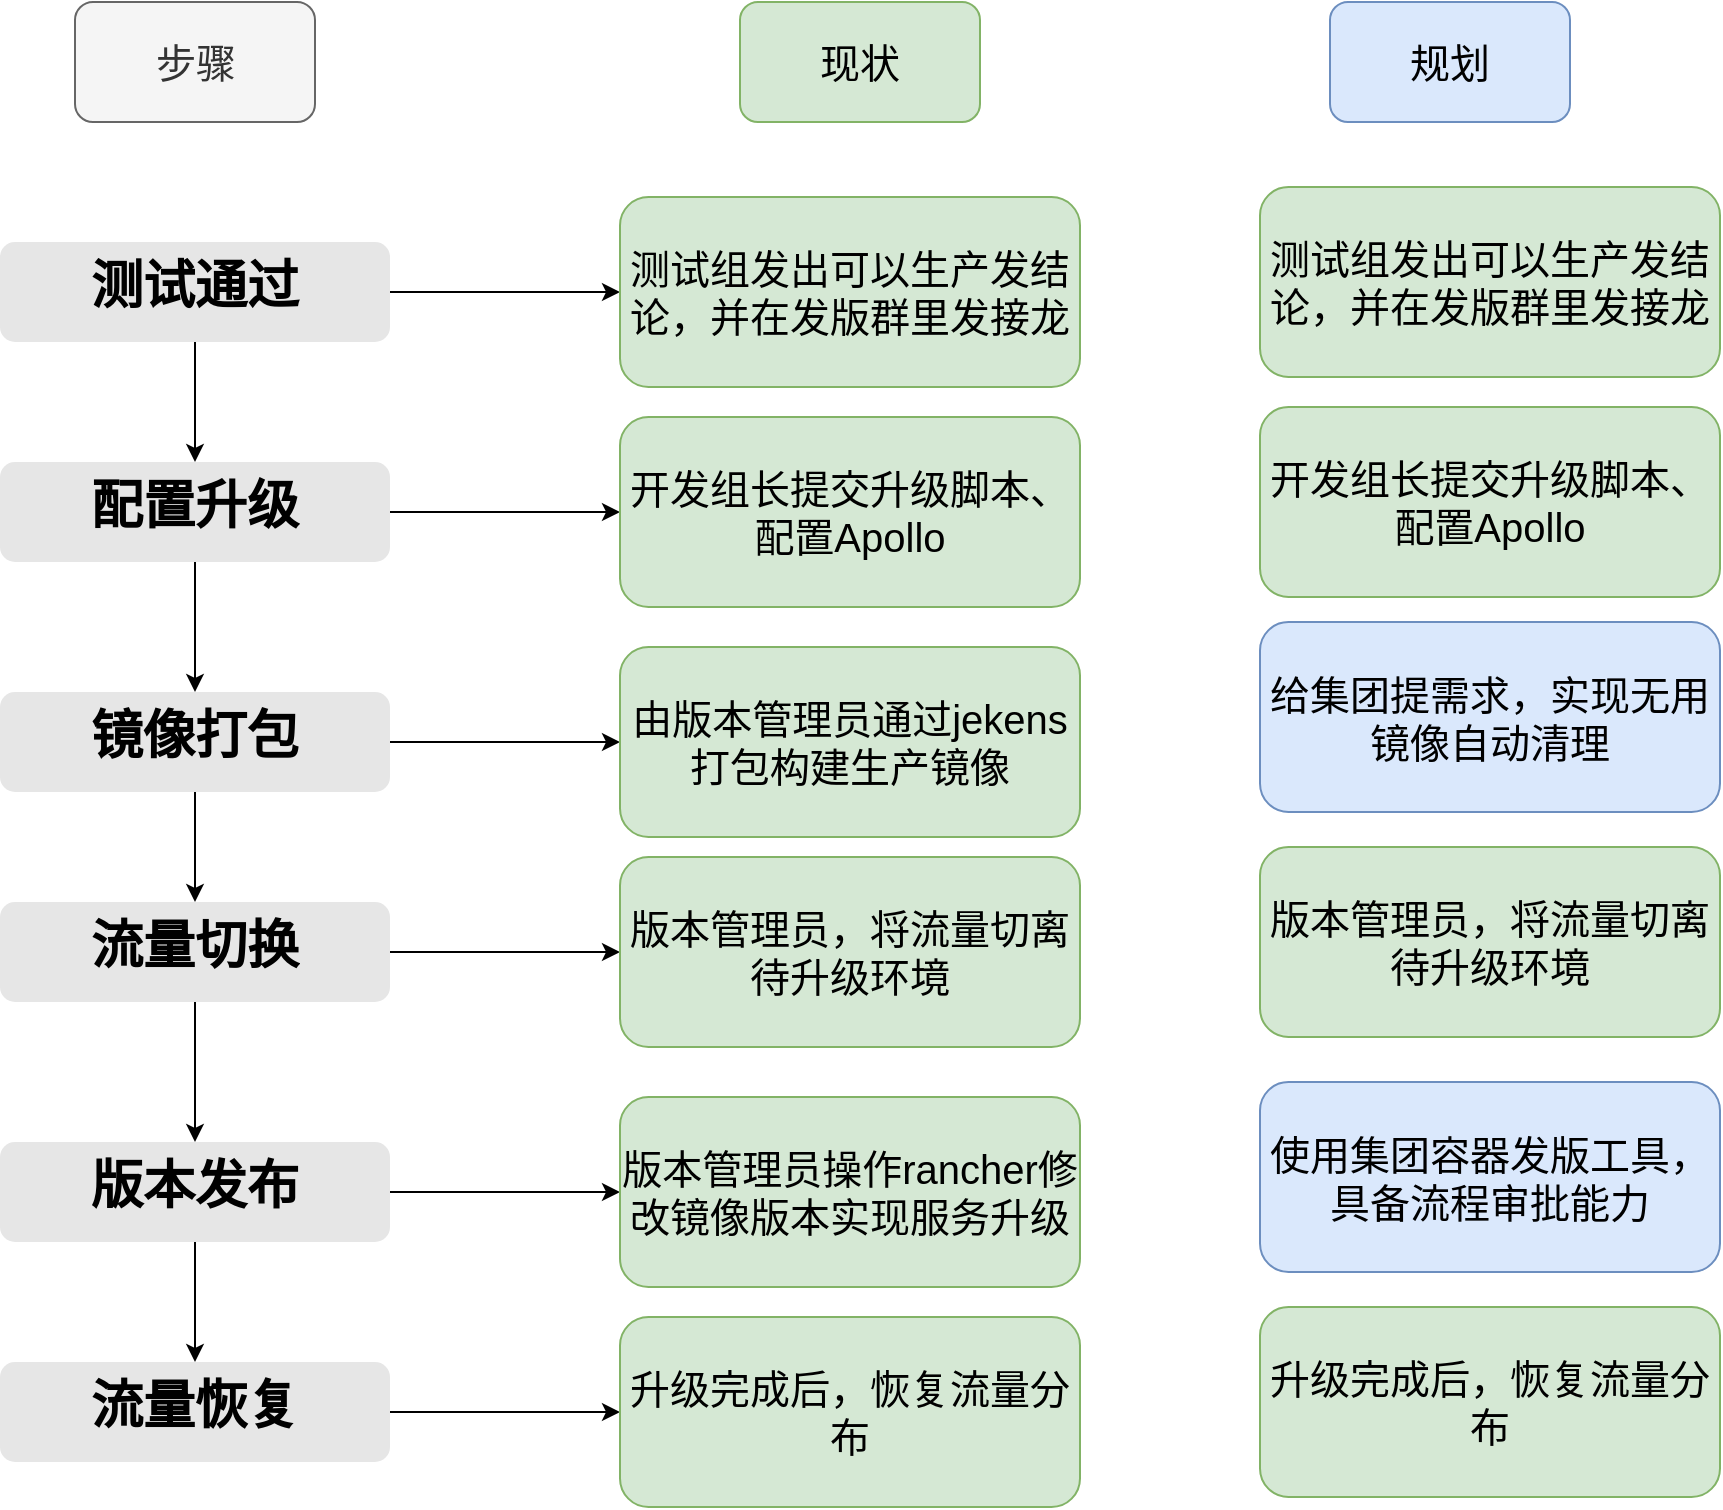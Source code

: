 <mxfile version="24.7.13" pages="2">
  <diagram name="Page-1" id="82e54ff1-d628-8f03-85c4-9753963a91cd">
    <mxGraphModel dx="2893" dy="910" grid="1" gridSize="10" guides="1" tooltips="1" connect="1" arrows="1" fold="1" page="1" pageScale="1" pageWidth="1100" pageHeight="850" background="#ffffff" math="0" shadow="0">
      <root>
        <mxCell id="0" />
        <mxCell id="1" parent="0" />
        <mxCell id="rip66BA0ASYzhw-7HGAd-47" value="" style="edgeStyle=orthogonalEdgeStyle;rounded=0;orthogonalLoop=1;jettySize=auto;html=1;" edge="1" parent="1" source="rip66BA0ASYzhw-7HGAd-4" target="rip66BA0ASYzhw-7HGAd-42">
          <mxGeometry relative="1" as="geometry" />
        </mxCell>
        <mxCell id="rip66BA0ASYzhw-7HGAd-61" style="edgeStyle=orthogonalEdgeStyle;rounded=0;orthogonalLoop=1;jettySize=auto;html=1;" edge="1" parent="1" source="rip66BA0ASYzhw-7HGAd-4" target="rip66BA0ASYzhw-7HGAd-60">
          <mxGeometry relative="1" as="geometry" />
        </mxCell>
        <mxCell id="rip66BA0ASYzhw-7HGAd-4" value="&lt;h1&gt;测试通过&lt;/h1&gt;&lt;h1&gt;&lt;p style=&quot;font-size: 13px; font-weight: 400;&quot;&gt;&lt;br&gt;&lt;/p&gt;&lt;/h1&gt;" style="text;html=1;spacing=5;spacingTop=-20;whiteSpace=wrap;overflow=hidden;strokeColor=none;strokeWidth=3;fillColor=#E6E6E6;fontSize=13;fontColor=#000000;align=center;rounded=1;" vertex="1" parent="1">
          <mxGeometry x="-390" y="140" width="195" height="50" as="geometry" />
        </mxCell>
        <mxCell id="rip66BA0ASYzhw-7HGAd-48" value="" style="edgeStyle=orthogonalEdgeStyle;rounded=0;orthogonalLoop=1;jettySize=auto;html=1;" edge="1" parent="1" source="rip66BA0ASYzhw-7HGAd-42" target="rip66BA0ASYzhw-7HGAd-43">
          <mxGeometry relative="1" as="geometry" />
        </mxCell>
        <mxCell id="rip66BA0ASYzhw-7HGAd-65" style="edgeStyle=orthogonalEdgeStyle;rounded=0;orthogonalLoop=1;jettySize=auto;html=1;" edge="1" parent="1" source="rip66BA0ASYzhw-7HGAd-42" target="rip66BA0ASYzhw-7HGAd-63">
          <mxGeometry relative="1" as="geometry" />
        </mxCell>
        <mxCell id="rip66BA0ASYzhw-7HGAd-42" value="&lt;h1&gt;配置升级&lt;/h1&gt;&lt;h1&gt;&lt;p style=&quot;font-size: 13px; font-weight: 400;&quot;&gt;&lt;br&gt;&lt;/p&gt;&lt;/h1&gt;" style="text;html=1;spacing=5;spacingTop=-20;whiteSpace=wrap;overflow=hidden;strokeColor=none;strokeWidth=3;fillColor=#E6E6E6;fontSize=13;fontColor=#000000;align=center;rounded=1;" vertex="1" parent="1">
          <mxGeometry x="-390" y="250" width="195" height="50" as="geometry" />
        </mxCell>
        <mxCell id="rip66BA0ASYzhw-7HGAd-49" value="" style="edgeStyle=orthogonalEdgeStyle;rounded=0;orthogonalLoop=1;jettySize=auto;html=1;" edge="1" parent="1" source="rip66BA0ASYzhw-7HGAd-43" target="rip66BA0ASYzhw-7HGAd-44">
          <mxGeometry relative="1" as="geometry" />
        </mxCell>
        <mxCell id="rip66BA0ASYzhw-7HGAd-66" style="edgeStyle=orthogonalEdgeStyle;rounded=0;orthogonalLoop=1;jettySize=auto;html=1;" edge="1" parent="1" source="rip66BA0ASYzhw-7HGAd-43" target="rip66BA0ASYzhw-7HGAd-64">
          <mxGeometry relative="1" as="geometry" />
        </mxCell>
        <mxCell id="rip66BA0ASYzhw-7HGAd-43" value="&lt;h1&gt;镜像打包&lt;/h1&gt;&lt;h1&gt;&lt;p style=&quot;font-size: 13px; font-weight: 400;&quot;&gt;&lt;br&gt;&lt;/p&gt;&lt;/h1&gt;" style="text;html=1;spacing=5;spacingTop=-20;whiteSpace=wrap;overflow=hidden;strokeColor=none;strokeWidth=3;fillColor=#E6E6E6;fontSize=13;fontColor=#000000;align=center;rounded=1;" vertex="1" parent="1">
          <mxGeometry x="-390" y="365" width="195" height="50" as="geometry" />
        </mxCell>
        <mxCell id="rip66BA0ASYzhw-7HGAd-50" value="" style="edgeStyle=orthogonalEdgeStyle;rounded=0;orthogonalLoop=1;jettySize=auto;html=1;" edge="1" parent="1" source="rip66BA0ASYzhw-7HGAd-44" target="rip66BA0ASYzhw-7HGAd-45">
          <mxGeometry relative="1" as="geometry" />
        </mxCell>
        <mxCell id="rip66BA0ASYzhw-7HGAd-68" style="edgeStyle=orthogonalEdgeStyle;rounded=0;orthogonalLoop=1;jettySize=auto;html=1;" edge="1" parent="1" source="rip66BA0ASYzhw-7HGAd-44" target="rip66BA0ASYzhw-7HGAd-67">
          <mxGeometry relative="1" as="geometry" />
        </mxCell>
        <mxCell id="rip66BA0ASYzhw-7HGAd-44" value="&lt;h1&gt;流量切换&lt;/h1&gt;&lt;h1&gt;&lt;p&gt;&lt;br style=&quot;font-size: 13px; font-weight: 400;&quot;&gt;&lt;/p&gt;&lt;/h1&gt;" style="text;html=1;spacing=5;spacingTop=-20;whiteSpace=wrap;overflow=hidden;strokeColor=none;strokeWidth=3;fillColor=#E6E6E6;fontSize=13;fontColor=#000000;align=center;rounded=1;" vertex="1" parent="1">
          <mxGeometry x="-390" y="470" width="195" height="50" as="geometry" />
        </mxCell>
        <mxCell id="rip66BA0ASYzhw-7HGAd-51" value="" style="edgeStyle=orthogonalEdgeStyle;rounded=0;orthogonalLoop=1;jettySize=auto;html=1;" edge="1" parent="1" source="rip66BA0ASYzhw-7HGAd-45" target="rip66BA0ASYzhw-7HGAd-46">
          <mxGeometry relative="1" as="geometry" />
        </mxCell>
        <mxCell id="rip66BA0ASYzhw-7HGAd-70" style="edgeStyle=orthogonalEdgeStyle;rounded=0;orthogonalLoop=1;jettySize=auto;html=1;" edge="1" parent="1" source="rip66BA0ASYzhw-7HGAd-45" target="rip66BA0ASYzhw-7HGAd-69">
          <mxGeometry relative="1" as="geometry" />
        </mxCell>
        <mxCell id="rip66BA0ASYzhw-7HGAd-45" value="&lt;h1&gt;版本发布&lt;/h1&gt;&lt;h1&gt;&lt;p&gt;&lt;br style=&quot;font-size: 13px; font-weight: 400;&quot;&gt;&lt;/p&gt;&lt;/h1&gt;" style="text;html=1;spacing=5;spacingTop=-20;whiteSpace=wrap;overflow=hidden;strokeColor=none;strokeWidth=3;fillColor=#E6E6E6;fontSize=13;fontColor=#000000;align=center;rounded=1;" vertex="1" parent="1">
          <mxGeometry x="-390" y="590" width="195" height="50" as="geometry" />
        </mxCell>
        <mxCell id="rip66BA0ASYzhw-7HGAd-72" style="edgeStyle=orthogonalEdgeStyle;rounded=0;orthogonalLoop=1;jettySize=auto;html=1;" edge="1" parent="1" source="rip66BA0ASYzhw-7HGAd-46" target="rip66BA0ASYzhw-7HGAd-71">
          <mxGeometry relative="1" as="geometry" />
        </mxCell>
        <mxCell id="rip66BA0ASYzhw-7HGAd-46" value="&lt;h1&gt;流量恢复&lt;/h1&gt;&lt;h1&gt;&lt;p&gt;&lt;br style=&quot;font-size: 13px; font-weight: 400;&quot;&gt;&lt;/p&gt;&lt;/h1&gt;" style="text;html=1;spacing=5;spacingTop=-20;whiteSpace=wrap;overflow=hidden;strokeColor=none;strokeWidth=3;fillColor=#E6E6E6;fontSize=13;fontColor=#000000;align=center;rounded=1;" vertex="1" parent="1">
          <mxGeometry x="-390" y="700" width="195" height="50" as="geometry" />
        </mxCell>
        <mxCell id="rip66BA0ASYzhw-7HGAd-60" value="&lt;font style=&quot;font-size: 20px;&quot;&gt;测试组发出可以生产发结论，并在发版群里发接龙&lt;/font&gt;" style="rounded=1;whiteSpace=wrap;html=1;fillColor=#d5e8d4;strokeColor=#82b366;" vertex="1" parent="1">
          <mxGeometry x="-80" y="117.5" width="230" height="95" as="geometry" />
        </mxCell>
        <mxCell id="rip66BA0ASYzhw-7HGAd-63" value="&lt;font style=&quot;font-size: 20px;&quot;&gt;开发组长提交升级脚本、配置Apollo&lt;/font&gt;" style="rounded=1;whiteSpace=wrap;html=1;fillColor=#d5e8d4;strokeColor=#82b366;" vertex="1" parent="1">
          <mxGeometry x="-80" y="227.5" width="230" height="95" as="geometry" />
        </mxCell>
        <mxCell id="rip66BA0ASYzhw-7HGAd-64" value="&lt;font style=&quot;font-size: 20px;&quot;&gt;由版本管理员通过jekens打包构建生产镜像&lt;/font&gt;" style="rounded=1;whiteSpace=wrap;html=1;fillColor=#d5e8d4;strokeColor=#82b366;" vertex="1" parent="1">
          <mxGeometry x="-80" y="342.5" width="230" height="95" as="geometry" />
        </mxCell>
        <mxCell id="rip66BA0ASYzhw-7HGAd-67" value="&lt;font style=&quot;font-size: 20px;&quot;&gt;版本管理员，将流量切离待升级环境&lt;/font&gt;" style="rounded=1;whiteSpace=wrap;html=1;fillColor=#d5e8d4;strokeColor=#82b366;" vertex="1" parent="1">
          <mxGeometry x="-80" y="447.5" width="230" height="95" as="geometry" />
        </mxCell>
        <mxCell id="rip66BA0ASYzhw-7HGAd-69" value="&lt;font style=&quot;font-size: 20px;&quot;&gt;版本管理员操作rancher修改镜像版本实现服务升级&lt;/font&gt;" style="rounded=1;whiteSpace=wrap;html=1;fillColor=#d5e8d4;strokeColor=#82b366;" vertex="1" parent="1">
          <mxGeometry x="-80" y="567.5" width="230" height="95" as="geometry" />
        </mxCell>
        <mxCell id="rip66BA0ASYzhw-7HGAd-71" value="&lt;font style=&quot;font-size: 20px;&quot;&gt;升级完成后，恢复流量分布&lt;/font&gt;" style="rounded=1;whiteSpace=wrap;html=1;fillColor=#d5e8d4;strokeColor=#82b366;" vertex="1" parent="1">
          <mxGeometry x="-80" y="677.5" width="230" height="95" as="geometry" />
        </mxCell>
        <mxCell id="rip66BA0ASYzhw-7HGAd-73" value="&lt;font style=&quot;font-size: 20px;&quot;&gt;使用集团容器发版工具，具备流程审批能力&lt;/font&gt;" style="rounded=1;whiteSpace=wrap;html=1;fillColor=#dae8fc;strokeColor=#6c8ebf;" vertex="1" parent="1">
          <mxGeometry x="240" y="560" width="230" height="95" as="geometry" />
        </mxCell>
        <mxCell id="rip66BA0ASYzhw-7HGAd-76" value="&lt;font style=&quot;font-size: 20px;&quot;&gt;步骤&lt;/font&gt;" style="rounded=1;whiteSpace=wrap;html=1;fillColor=#f5f5f5;strokeColor=#666666;fontColor=#333333;" vertex="1" parent="1">
          <mxGeometry x="-352.5" y="20" width="120" height="60" as="geometry" />
        </mxCell>
        <mxCell id="rip66BA0ASYzhw-7HGAd-77" value="&lt;font style=&quot;font-size: 20px;&quot;&gt;现状&lt;/font&gt;" style="rounded=1;whiteSpace=wrap;html=1;fillColor=#d5e8d4;strokeColor=#82b366;" vertex="1" parent="1">
          <mxGeometry x="-20" y="20" width="120" height="60" as="geometry" />
        </mxCell>
        <mxCell id="rip66BA0ASYzhw-7HGAd-79" value="&lt;font style=&quot;font-size: 20px;&quot;&gt;规划&lt;/font&gt;" style="rounded=1;whiteSpace=wrap;html=1;fillColor=#dae8fc;strokeColor=#6c8ebf;" vertex="1" parent="1">
          <mxGeometry x="275" y="20" width="120" height="60" as="geometry" />
        </mxCell>
        <mxCell id="rip66BA0ASYzhw-7HGAd-91" value="&lt;span style=&quot;font-size: 20px;&quot;&gt;给集团提需求，实现无用镜像自动清理&lt;/span&gt;" style="rounded=1;whiteSpace=wrap;html=1;fillColor=#dae8fc;strokeColor=#6c8ebf;" vertex="1" parent="1">
          <mxGeometry x="240" y="330" width="230" height="95" as="geometry" />
        </mxCell>
        <mxCell id="t3X1DROP_HDuHhPQzh5W-1" value="&lt;font style=&quot;font-size: 20px;&quot;&gt;测试组发出可以生产发结论，并在发版群里发接龙&lt;/font&gt;" style="rounded=1;whiteSpace=wrap;html=1;fillColor=#d5e8d4;strokeColor=#82b366;" vertex="1" parent="1">
          <mxGeometry x="240" y="112.5" width="230" height="95" as="geometry" />
        </mxCell>
        <mxCell id="t3X1DROP_HDuHhPQzh5W-2" value="&lt;font style=&quot;font-size: 20px;&quot;&gt;开发组长提交升级脚本、配置Apollo&lt;/font&gt;" style="rounded=1;whiteSpace=wrap;html=1;fillColor=#d5e8d4;strokeColor=#82b366;" vertex="1" parent="1">
          <mxGeometry x="240" y="222.5" width="230" height="95" as="geometry" />
        </mxCell>
        <mxCell id="t3X1DROP_HDuHhPQzh5W-4" value="&lt;font style=&quot;font-size: 20px;&quot;&gt;版本管理员，将流量切离待升级环境&lt;/font&gt;" style="rounded=1;whiteSpace=wrap;html=1;fillColor=#d5e8d4;strokeColor=#82b366;" vertex="1" parent="1">
          <mxGeometry x="240" y="442.5" width="230" height="95" as="geometry" />
        </mxCell>
        <mxCell id="t3X1DROP_HDuHhPQzh5W-6" value="&lt;font style=&quot;font-size: 20px;&quot;&gt;升级完成后，恢复流量分布&lt;/font&gt;" style="rounded=1;whiteSpace=wrap;html=1;fillColor=#d5e8d4;strokeColor=#82b366;" vertex="1" parent="1">
          <mxGeometry x="240" y="672.5" width="230" height="95" as="geometry" />
        </mxCell>
      </root>
    </mxGraphModel>
  </diagram>
  <diagram name="Page-1 的副本" id="Ef9uLI2ICvP4NqgHvxW4">
    <mxGraphModel grid="1" page="1" gridSize="10" guides="1" tooltips="1" connect="1" arrows="1" fold="1" pageScale="1" pageWidth="1100" pageHeight="850" background="#ffffff" math="0" shadow="0">
      <root>
        <mxCell id="ogyZSI4x7HvovgySu4XQ-0" />
        <mxCell id="ogyZSI4x7HvovgySu4XQ-1" parent="ogyZSI4x7HvovgySu4XQ-0" />
        <mxCell id="ogyZSI4x7HvovgySu4XQ-2" value="" style="edgeStyle=orthogonalEdgeStyle;rounded=0;orthogonalLoop=1;jettySize=auto;html=1;" edge="1" parent="ogyZSI4x7HvovgySu4XQ-1" source="ogyZSI4x7HvovgySu4XQ-4" target="ogyZSI4x7HvovgySu4XQ-7">
          <mxGeometry relative="1" as="geometry" />
        </mxCell>
        <mxCell id="ogyZSI4x7HvovgySu4XQ-3" style="edgeStyle=orthogonalEdgeStyle;rounded=0;orthogonalLoop=1;jettySize=auto;html=1;" edge="1" parent="ogyZSI4x7HvovgySu4XQ-1" source="ogyZSI4x7HvovgySu4XQ-4" target="ogyZSI4x7HvovgySu4XQ-19">
          <mxGeometry relative="1" as="geometry" />
        </mxCell>
        <mxCell id="ogyZSI4x7HvovgySu4XQ-4" value="&lt;h1&gt;测试通过&lt;/h1&gt;&lt;h1&gt;&lt;p style=&quot;font-size: 13px; font-weight: 400;&quot;&gt;&lt;br&gt;&lt;/p&gt;&lt;/h1&gt;" style="text;html=1;spacing=5;spacingTop=-20;whiteSpace=wrap;overflow=hidden;strokeColor=none;strokeWidth=3;fillColor=#E6E6E6;fontSize=13;fontColor=#000000;align=center;rounded=1;" vertex="1" parent="ogyZSI4x7HvovgySu4XQ-1">
          <mxGeometry x="-390" y="140" width="195" height="50" as="geometry" />
        </mxCell>
        <mxCell id="ogyZSI4x7HvovgySu4XQ-5" value="" style="edgeStyle=orthogonalEdgeStyle;rounded=0;orthogonalLoop=1;jettySize=auto;html=1;" edge="1" parent="ogyZSI4x7HvovgySu4XQ-1" source="ogyZSI4x7HvovgySu4XQ-7" target="ogyZSI4x7HvovgySu4XQ-10">
          <mxGeometry relative="1" as="geometry" />
        </mxCell>
        <mxCell id="ogyZSI4x7HvovgySu4XQ-6" style="edgeStyle=orthogonalEdgeStyle;rounded=0;orthogonalLoop=1;jettySize=auto;html=1;" edge="1" parent="ogyZSI4x7HvovgySu4XQ-1" source="ogyZSI4x7HvovgySu4XQ-7" target="ogyZSI4x7HvovgySu4XQ-20">
          <mxGeometry relative="1" as="geometry" />
        </mxCell>
        <mxCell id="ogyZSI4x7HvovgySu4XQ-7" value="&lt;h1&gt;配置升级&lt;/h1&gt;&lt;h1&gt;&lt;p style=&quot;font-size: 13px; font-weight: 400;&quot;&gt;&lt;br&gt;&lt;/p&gt;&lt;/h1&gt;" style="text;html=1;spacing=5;spacingTop=-20;whiteSpace=wrap;overflow=hidden;strokeColor=none;strokeWidth=3;fillColor=#E6E6E6;fontSize=13;fontColor=#000000;align=center;rounded=1;" vertex="1" parent="ogyZSI4x7HvovgySu4XQ-1">
          <mxGeometry x="-390" y="250" width="195" height="50" as="geometry" />
        </mxCell>
        <mxCell id="ogyZSI4x7HvovgySu4XQ-8" value="" style="edgeStyle=orthogonalEdgeStyle;rounded=0;orthogonalLoop=1;jettySize=auto;html=1;" edge="1" parent="ogyZSI4x7HvovgySu4XQ-1" source="ogyZSI4x7HvovgySu4XQ-10" target="ogyZSI4x7HvovgySu4XQ-13">
          <mxGeometry relative="1" as="geometry" />
        </mxCell>
        <mxCell id="ogyZSI4x7HvovgySu4XQ-9" style="edgeStyle=orthogonalEdgeStyle;rounded=0;orthogonalLoop=1;jettySize=auto;html=1;" edge="1" parent="ogyZSI4x7HvovgySu4XQ-1" source="ogyZSI4x7HvovgySu4XQ-10" target="ogyZSI4x7HvovgySu4XQ-21">
          <mxGeometry relative="1" as="geometry" />
        </mxCell>
        <mxCell id="ogyZSI4x7HvovgySu4XQ-10" value="&lt;h1&gt;镜像打包&lt;/h1&gt;&lt;h1&gt;&lt;p style=&quot;font-size: 13px; font-weight: 400;&quot;&gt;&lt;br&gt;&lt;/p&gt;&lt;/h1&gt;" style="text;html=1;spacing=5;spacingTop=-20;whiteSpace=wrap;overflow=hidden;strokeColor=none;strokeWidth=3;fillColor=#E6E6E6;fontSize=13;fontColor=#000000;align=center;rounded=1;" vertex="1" parent="ogyZSI4x7HvovgySu4XQ-1">
          <mxGeometry x="-390" y="365" width="195" height="50" as="geometry" />
        </mxCell>
        <mxCell id="ogyZSI4x7HvovgySu4XQ-11" value="" style="edgeStyle=orthogonalEdgeStyle;rounded=0;orthogonalLoop=1;jettySize=auto;html=1;" edge="1" parent="ogyZSI4x7HvovgySu4XQ-1" source="ogyZSI4x7HvovgySu4XQ-13" target="ogyZSI4x7HvovgySu4XQ-16">
          <mxGeometry relative="1" as="geometry" />
        </mxCell>
        <mxCell id="ogyZSI4x7HvovgySu4XQ-12" style="edgeStyle=orthogonalEdgeStyle;rounded=0;orthogonalLoop=1;jettySize=auto;html=1;" edge="1" parent="ogyZSI4x7HvovgySu4XQ-1" source="ogyZSI4x7HvovgySu4XQ-13" target="ogyZSI4x7HvovgySu4XQ-22">
          <mxGeometry relative="1" as="geometry" />
        </mxCell>
        <mxCell id="ogyZSI4x7HvovgySu4XQ-13" value="&lt;h1&gt;流量切换&lt;/h1&gt;&lt;h1&gt;&lt;p&gt;&lt;br style=&quot;font-size: 13px; font-weight: 400;&quot;&gt;&lt;/p&gt;&lt;/h1&gt;" style="text;html=1;spacing=5;spacingTop=-20;whiteSpace=wrap;overflow=hidden;strokeColor=none;strokeWidth=3;fillColor=#E6E6E6;fontSize=13;fontColor=#000000;align=center;rounded=1;" vertex="1" parent="ogyZSI4x7HvovgySu4XQ-1">
          <mxGeometry x="-390" y="470" width="195" height="50" as="geometry" />
        </mxCell>
        <mxCell id="ogyZSI4x7HvovgySu4XQ-14" value="" style="edgeStyle=orthogonalEdgeStyle;rounded=0;orthogonalLoop=1;jettySize=auto;html=1;" edge="1" parent="ogyZSI4x7HvovgySu4XQ-1" source="ogyZSI4x7HvovgySu4XQ-16" target="ogyZSI4x7HvovgySu4XQ-18">
          <mxGeometry relative="1" as="geometry" />
        </mxCell>
        <mxCell id="ogyZSI4x7HvovgySu4XQ-15" style="edgeStyle=orthogonalEdgeStyle;rounded=0;orthogonalLoop=1;jettySize=auto;html=1;" edge="1" parent="ogyZSI4x7HvovgySu4XQ-1" source="ogyZSI4x7HvovgySu4XQ-16" target="ogyZSI4x7HvovgySu4XQ-23">
          <mxGeometry relative="1" as="geometry" />
        </mxCell>
        <mxCell id="ogyZSI4x7HvovgySu4XQ-16" value="&lt;h1&gt;版本发布&lt;/h1&gt;&lt;h1&gt;&lt;p&gt;&lt;br style=&quot;font-size: 13px; font-weight: 400;&quot;&gt;&lt;/p&gt;&lt;/h1&gt;" style="text;html=1;spacing=5;spacingTop=-20;whiteSpace=wrap;overflow=hidden;strokeColor=none;strokeWidth=3;fillColor=#E6E6E6;fontSize=13;fontColor=#000000;align=center;rounded=1;" vertex="1" parent="ogyZSI4x7HvovgySu4XQ-1">
          <mxGeometry x="-390" y="590" width="195" height="50" as="geometry" />
        </mxCell>
        <mxCell id="ogyZSI4x7HvovgySu4XQ-17" style="edgeStyle=orthogonalEdgeStyle;rounded=0;orthogonalLoop=1;jettySize=auto;html=1;" edge="1" parent="ogyZSI4x7HvovgySu4XQ-1" source="ogyZSI4x7HvovgySu4XQ-18" target="ogyZSI4x7HvovgySu4XQ-24">
          <mxGeometry relative="1" as="geometry" />
        </mxCell>
        <mxCell id="ogyZSI4x7HvovgySu4XQ-18" value="&lt;h1&gt;流量恢复&lt;/h1&gt;&lt;h1&gt;&lt;p&gt;&lt;br style=&quot;font-size: 13px; font-weight: 400;&quot;&gt;&lt;/p&gt;&lt;/h1&gt;" style="text;html=1;spacing=5;spacingTop=-20;whiteSpace=wrap;overflow=hidden;strokeColor=none;strokeWidth=3;fillColor=#E6E6E6;fontSize=13;fontColor=#000000;align=center;rounded=1;" vertex="1" parent="ogyZSI4x7HvovgySu4XQ-1">
          <mxGeometry x="-390" y="700" width="195" height="50" as="geometry" />
        </mxCell>
        <mxCell id="ogyZSI4x7HvovgySu4XQ-19" value="&lt;font style=&quot;font-size: 20px;&quot;&gt;测试组发出可以生产发结论，并在发版群里发接龙&lt;/font&gt;" style="rounded=1;whiteSpace=wrap;html=1;fillColor=#d5e8d4;strokeColor=#82b366;" vertex="1" parent="ogyZSI4x7HvovgySu4XQ-1">
          <mxGeometry x="-80" y="117.5" width="230" height="95" as="geometry" />
        </mxCell>
        <mxCell id="ogyZSI4x7HvovgySu4XQ-20" value="&lt;font style=&quot;font-size: 20px;&quot;&gt;开发组长提交升级脚本、配置Apollo&lt;/font&gt;" style="rounded=1;whiteSpace=wrap;html=1;fillColor=#d5e8d4;strokeColor=#82b366;" vertex="1" parent="ogyZSI4x7HvovgySu4XQ-1">
          <mxGeometry x="-80" y="227.5" width="230" height="95" as="geometry" />
        </mxCell>
        <mxCell id="ogyZSI4x7HvovgySu4XQ-21" value="&lt;font style=&quot;font-size: 20px;&quot;&gt;由版本管理员通过jekens打包构建生产镜像&lt;/font&gt;" style="rounded=1;whiteSpace=wrap;html=1;fillColor=#d5e8d4;strokeColor=#82b366;" vertex="1" parent="ogyZSI4x7HvovgySu4XQ-1">
          <mxGeometry x="-80" y="342.5" width="230" height="95" as="geometry" />
        </mxCell>
        <mxCell id="ogyZSI4x7HvovgySu4XQ-22" value="&lt;font style=&quot;font-size: 20px;&quot;&gt;版本管理员，将流量切离待升级环境&lt;/font&gt;" style="rounded=1;whiteSpace=wrap;html=1;fillColor=#d5e8d4;strokeColor=#82b366;" vertex="1" parent="ogyZSI4x7HvovgySu4XQ-1">
          <mxGeometry x="-80" y="447.5" width="230" height="95" as="geometry" />
        </mxCell>
        <mxCell id="ogyZSI4x7HvovgySu4XQ-23" value="&lt;font style=&quot;font-size: 20px;&quot;&gt;版本管理员操作rancher修改镜像版本实现服务升级&lt;/font&gt;" style="rounded=1;whiteSpace=wrap;html=1;fillColor=#d5e8d4;strokeColor=#82b366;" vertex="1" parent="ogyZSI4x7HvovgySu4XQ-1">
          <mxGeometry x="-80" y="567.5" width="230" height="95" as="geometry" />
        </mxCell>
        <mxCell id="ogyZSI4x7HvovgySu4XQ-24" value="&lt;font style=&quot;font-size: 20px;&quot;&gt;升级完成后，恢复流量分布&lt;/font&gt;" style="rounded=1;whiteSpace=wrap;html=1;fillColor=#d5e8d4;strokeColor=#82b366;" vertex="1" parent="ogyZSI4x7HvovgySu4XQ-1">
          <mxGeometry x="-80" y="677.5" width="230" height="95" as="geometry" />
        </mxCell>
        <mxCell id="ogyZSI4x7HvovgySu4XQ-25" value="&lt;font style=&quot;font-size: 20px;&quot;&gt;使用集团容器发版工具，具备流程审批能力&lt;/font&gt;" style="rounded=1;whiteSpace=wrap;html=1;fillColor=#dae8fc;strokeColor=#6c8ebf;" vertex="1" parent="ogyZSI4x7HvovgySu4XQ-1">
          <mxGeometry x="520" y="570" width="230" height="95" as="geometry" />
        </mxCell>
        <mxCell id="ogyZSI4x7HvovgySu4XQ-26" value="&lt;font style=&quot;font-size: 20px;&quot;&gt;步骤&lt;/font&gt;" style="rounded=1;whiteSpace=wrap;html=1;fillColor=#f5f5f5;strokeColor=#666666;fontColor=#333333;" vertex="1" parent="ogyZSI4x7HvovgySu4XQ-1">
          <mxGeometry x="-352.5" y="20" width="120" height="60" as="geometry" />
        </mxCell>
        <mxCell id="ogyZSI4x7HvovgySu4XQ-27" value="&lt;font style=&quot;font-size: 20px;&quot;&gt;现状&lt;/font&gt;" style="rounded=1;whiteSpace=wrap;html=1;fillColor=#d5e8d4;strokeColor=#82b366;" vertex="1" parent="ogyZSI4x7HvovgySu4XQ-1">
          <mxGeometry x="-20" y="20" width="120" height="60" as="geometry" />
        </mxCell>
        <mxCell id="ogyZSI4x7HvovgySu4XQ-28" value="&lt;font style=&quot;font-size: 20px;&quot;&gt;不足&lt;/font&gt;" style="rounded=1;whiteSpace=wrap;html=1;fillColor=#f8cecc;strokeColor=#b85450;" vertex="1" parent="ogyZSI4x7HvovgySu4XQ-1">
          <mxGeometry x="290" y="20" width="120" height="60" as="geometry" />
        </mxCell>
        <mxCell id="ogyZSI4x7HvovgySu4XQ-29" value="&lt;font style=&quot;font-size: 20px;&quot;&gt;规划&lt;/font&gt;" style="rounded=1;whiteSpace=wrap;html=1;fillColor=#dae8fc;strokeColor=#6c8ebf;" vertex="1" parent="ogyZSI4x7HvovgySu4XQ-1">
          <mxGeometry x="575" y="20" width="120" height="60" as="geometry" />
        </mxCell>
        <mxCell id="ogyZSI4x7HvovgySu4XQ-30" value="&lt;font style=&quot;font-size: 20px;&quot;&gt;无&lt;/font&gt;" style="rounded=1;whiteSpace=wrap;html=1;fillColor=#f8cecc;strokeColor=#b85450;" vertex="1" parent="ogyZSI4x7HvovgySu4XQ-1">
          <mxGeometry x="230" y="120" width="230" height="95" as="geometry" />
        </mxCell>
        <mxCell id="ogyZSI4x7HvovgySu4XQ-31" value="&lt;span style=&quot;font-size: 20px;&quot;&gt;无&lt;/span&gt;" style="rounded=1;whiteSpace=wrap;html=1;fillColor=#f8cecc;strokeColor=#b85450;" vertex="1" parent="ogyZSI4x7HvovgySu4XQ-1">
          <mxGeometry x="230" y="230" width="230" height="95" as="geometry" />
        </mxCell>
        <mxCell id="ogyZSI4x7HvovgySu4XQ-32" value="&lt;span style=&quot;font-size: 20px;&quot;&gt;需要手动清理生产harbor镜像，存在风险&lt;/span&gt;" style="rounded=1;whiteSpace=wrap;html=1;fillColor=#f8cecc;strokeColor=#b85450;" vertex="1" parent="ogyZSI4x7HvovgySu4XQ-1">
          <mxGeometry x="230" y="345" width="230" height="95" as="geometry" />
        </mxCell>
        <mxCell id="ogyZSI4x7HvovgySu4XQ-33" value="&lt;font style=&quot;font-size: 20px;&quot;&gt;无&lt;/font&gt;" style="rounded=1;whiteSpace=wrap;html=1;fillColor=#f8cecc;strokeColor=#b85450;" vertex="1" parent="ogyZSI4x7HvovgySu4XQ-1">
          <mxGeometry x="230" y="450" width="230" height="95" as="geometry" />
        </mxCell>
        <mxCell id="ogyZSI4x7HvovgySu4XQ-34" value="&lt;span style=&quot;font-size: 20px;&quot;&gt;没有审批流程&lt;/span&gt;" style="rounded=1;whiteSpace=wrap;html=1;fillColor=#f8cecc;strokeColor=#b85450;" vertex="1" parent="ogyZSI4x7HvovgySu4XQ-1">
          <mxGeometry x="230" y="570" width="230" height="95" as="geometry" />
        </mxCell>
        <mxCell id="ogyZSI4x7HvovgySu4XQ-35" value="&lt;span style=&quot;font-size: 20px;&quot;&gt;无&lt;/span&gt;" style="rounded=1;whiteSpace=wrap;html=1;fillColor=#f8cecc;strokeColor=#b85450;" vertex="1" parent="ogyZSI4x7HvovgySu4XQ-1">
          <mxGeometry x="230" y="680" width="230" height="95" as="geometry" />
        </mxCell>
        <mxCell id="ogyZSI4x7HvovgySu4XQ-36" value="&lt;span style=&quot;font-size: 20px;&quot;&gt;无&lt;/span&gt;" style="rounded=1;whiteSpace=wrap;html=1;fillColor=#dae8fc;strokeColor=#6c8ebf;" vertex="1" parent="ogyZSI4x7HvovgySu4XQ-1">
          <mxGeometry x="520" y="120" width="230" height="95" as="geometry" />
        </mxCell>
        <mxCell id="ogyZSI4x7HvovgySu4XQ-37" value="&lt;span style=&quot;font-size: 20px;&quot;&gt;无&lt;/span&gt;" style="rounded=1;whiteSpace=wrap;html=1;fillColor=#dae8fc;strokeColor=#6c8ebf;" vertex="1" parent="ogyZSI4x7HvovgySu4XQ-1">
          <mxGeometry x="520" y="230" width="230" height="95" as="geometry" />
        </mxCell>
        <mxCell id="ogyZSI4x7HvovgySu4XQ-38" value="&lt;span style=&quot;font-size: 20px;&quot;&gt;给集团提需求，实现无用镜像自动清理&lt;/span&gt;" style="rounded=1;whiteSpace=wrap;html=1;fillColor=#dae8fc;strokeColor=#6c8ebf;" vertex="1" parent="ogyZSI4x7HvovgySu4XQ-1">
          <mxGeometry x="520" y="345" width="230" height="95" as="geometry" />
        </mxCell>
        <mxCell id="ogyZSI4x7HvovgySu4XQ-39" value="&lt;font style=&quot;font-size: 20px;&quot;&gt;无&lt;/font&gt;" style="rounded=1;whiteSpace=wrap;html=1;fillColor=#dae8fc;strokeColor=#6c8ebf;" vertex="1" parent="ogyZSI4x7HvovgySu4XQ-1">
          <mxGeometry x="520" y="450" width="230" height="95" as="geometry" />
        </mxCell>
        <mxCell id="ogyZSI4x7HvovgySu4XQ-40" value="&lt;font style=&quot;font-size: 20px;&quot;&gt;无&lt;/font&gt;" style="rounded=1;whiteSpace=wrap;html=1;fillColor=#dae8fc;strokeColor=#6c8ebf;" vertex="1" parent="ogyZSI4x7HvovgySu4XQ-1">
          <mxGeometry x="520" y="680" width="230" height="95" as="geometry" />
        </mxCell>
      </root>
    </mxGraphModel>
  </diagram>
</mxfile>
